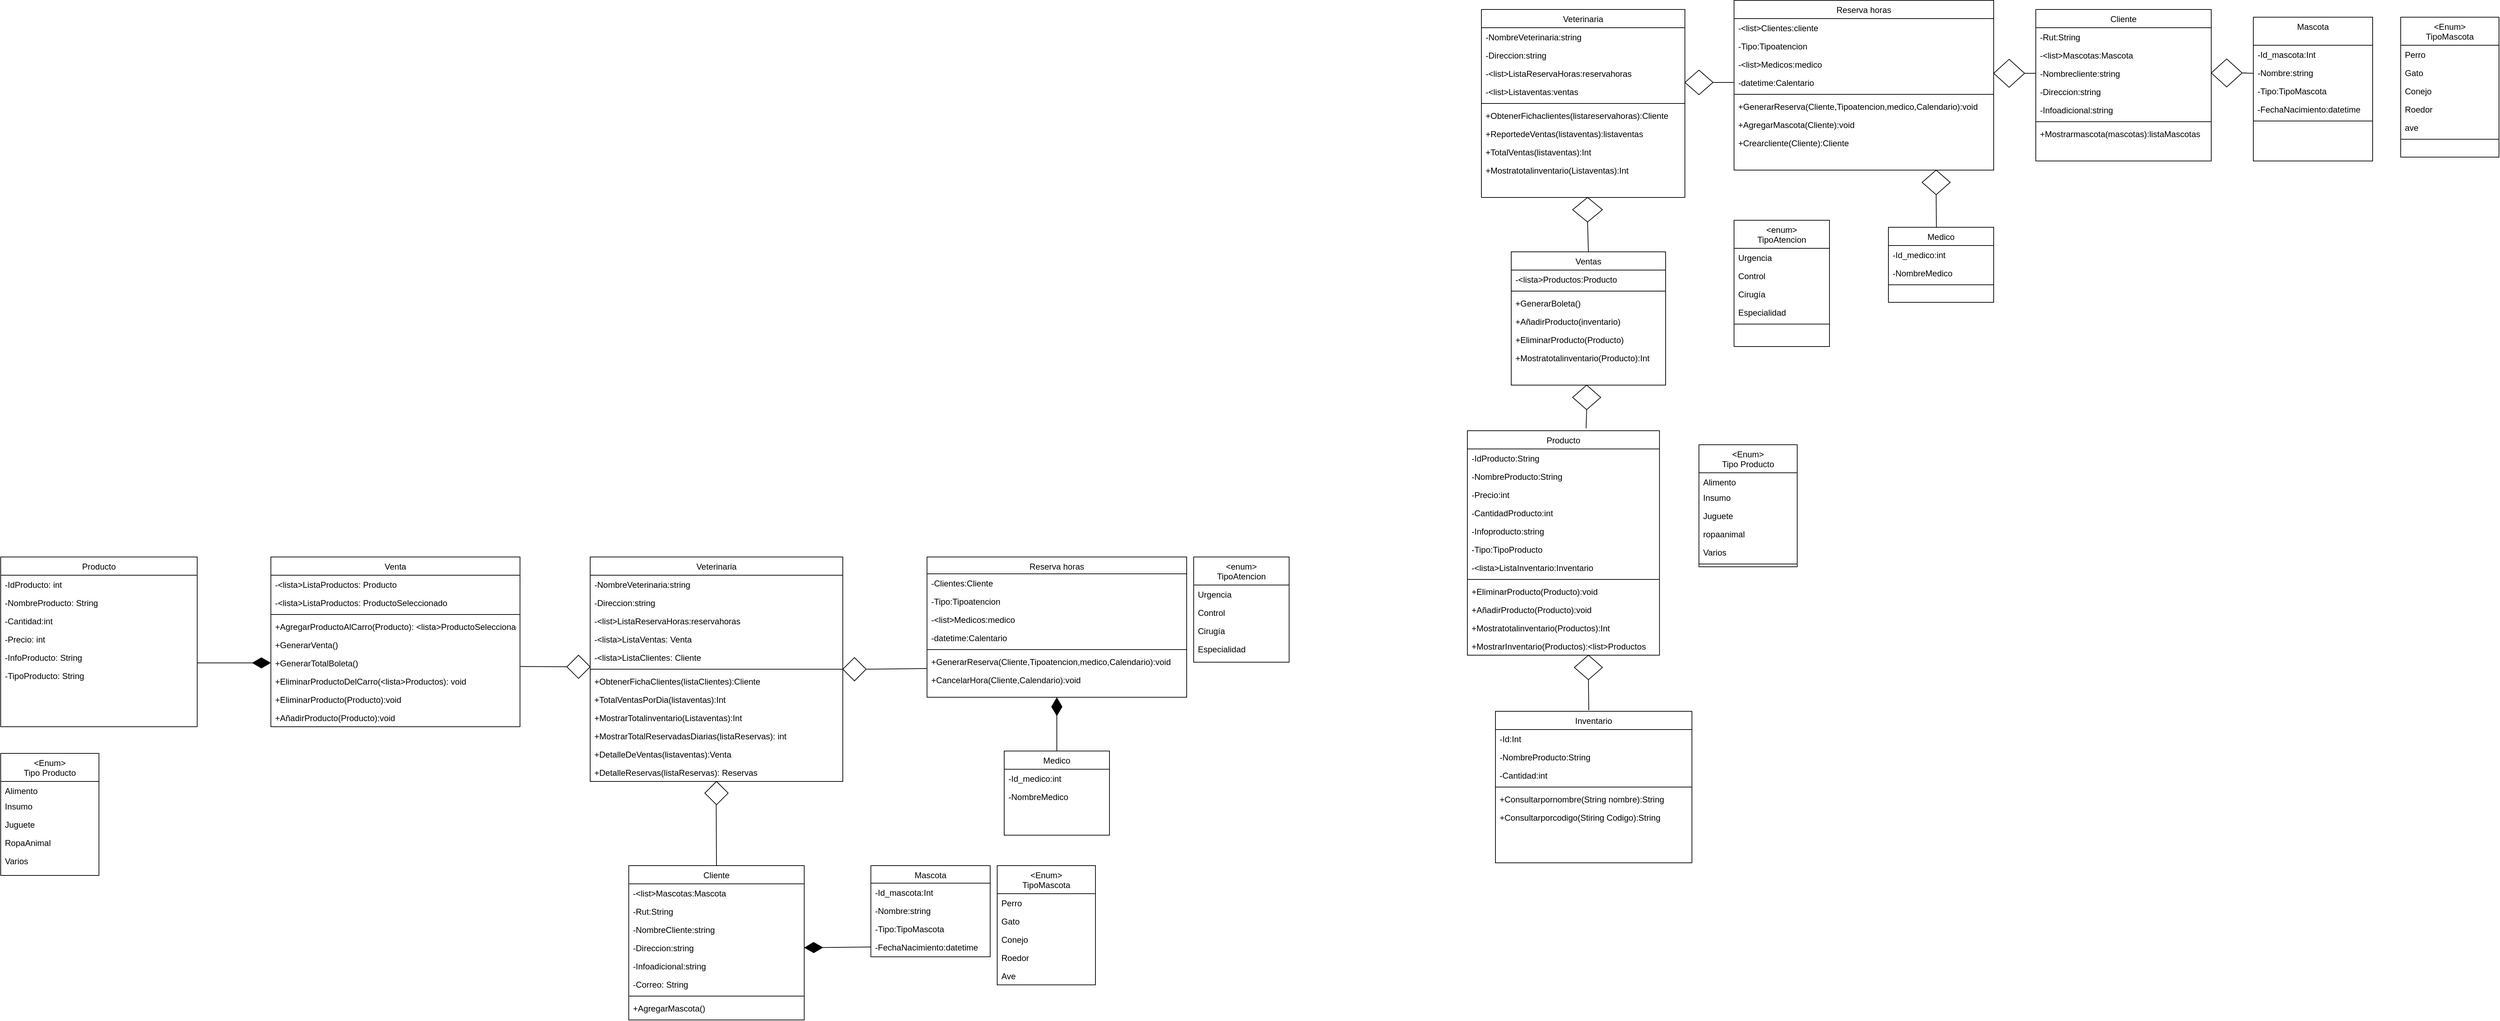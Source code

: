 <mxfile version="14.6.0" type="github">
  <diagram id="C5RBs43oDa-KdzZeNtuy" name="Page-1">
    <mxGraphModel dx="3103" dy="551" grid="1" gridSize="10" guides="1" tooltips="1" connect="1" arrows="1" fold="1" page="1" pageScale="1" pageWidth="827" pageHeight="1169" math="0" shadow="0">
      <root>
        <mxCell id="WIyWlLk6GJQsqaUBKTNV-0" />
        <mxCell id="WIyWlLk6GJQsqaUBKTNV-1" parent="WIyWlLk6GJQsqaUBKTNV-0" />
        <mxCell id="zkfFHV4jXpPFQw0GAbJ--17" value="Inventario" style="swimlane;fontStyle=0;align=center;verticalAlign=top;childLayout=stackLayout;horizontal=1;startSize=26;horizontalStack=0;resizeParent=1;resizeLast=0;collapsible=1;marginBottom=0;rounded=0;shadow=0;strokeWidth=1;" parent="WIyWlLk6GJQsqaUBKTNV-1" vertex="1">
          <mxGeometry x="-270" y="1020" width="280" height="216" as="geometry">
            <mxRectangle x="550" y="140" width="160" height="26" as="alternateBounds" />
          </mxGeometry>
        </mxCell>
        <mxCell id="Y-iIQc1QIP6CNmH4WDU5-37" value="-Id:Int&#xa;&#xa;&#xa;" style="text;align=left;verticalAlign=top;spacingLeft=4;spacingRight=4;overflow=hidden;rotatable=0;points=[[0,0.5],[1,0.5]];portConstraint=eastwest;" parent="zkfFHV4jXpPFQw0GAbJ--17" vertex="1">
          <mxGeometry y="26" width="280" height="26" as="geometry" />
        </mxCell>
        <mxCell id="pAXLsdDcCpIBpQRC8wqV-13" value="-NombreProducto:String&#xa;&#xa;&#xa;" style="text;align=left;verticalAlign=top;spacingLeft=4;spacingRight=4;overflow=hidden;rotatable=0;points=[[0,0.5],[1,0.5]];portConstraint=eastwest;" parent="zkfFHV4jXpPFQw0GAbJ--17" vertex="1">
          <mxGeometry y="52" width="280" height="26" as="geometry" />
        </mxCell>
        <mxCell id="Y-iIQc1QIP6CNmH4WDU5-36" value="-Cantidad:int&#xa;&#xa;&#xa;" style="text;align=left;verticalAlign=top;spacingLeft=4;spacingRight=4;overflow=hidden;rotatable=0;points=[[0,0.5],[1,0.5]];portConstraint=eastwest;" parent="zkfFHV4jXpPFQw0GAbJ--17" vertex="1">
          <mxGeometry y="78" width="280" height="26" as="geometry" />
        </mxCell>
        <mxCell id="zkfFHV4jXpPFQw0GAbJ--23" value="" style="line;html=1;strokeWidth=1;align=left;verticalAlign=middle;spacingTop=-1;spacingLeft=3;spacingRight=3;rotatable=0;labelPosition=right;points=[];portConstraint=eastwest;" parent="zkfFHV4jXpPFQw0GAbJ--17" vertex="1">
          <mxGeometry y="104" width="280" height="8" as="geometry" />
        </mxCell>
        <mxCell id="Y-iIQc1QIP6CNmH4WDU5-6" value="+Consultarpornombre(String nombre):String" style="text;align=left;verticalAlign=top;spacingLeft=4;spacingRight=4;overflow=hidden;rotatable=0;points=[[0,0.5],[1,0.5]];portConstraint=eastwest;" parent="zkfFHV4jXpPFQw0GAbJ--17" vertex="1">
          <mxGeometry y="112" width="280" height="26" as="geometry" />
        </mxCell>
        <mxCell id="Y-iIQc1QIP6CNmH4WDU5-7" value="+Consultarporcodigo(Stiring Codigo):String" style="text;align=left;verticalAlign=top;spacingLeft=4;spacingRight=4;overflow=hidden;rotatable=0;points=[[0,0.5],[1,0.5]];portConstraint=eastwest;" parent="zkfFHV4jXpPFQw0GAbJ--17" vertex="1">
          <mxGeometry y="138" width="280" height="26" as="geometry" />
        </mxCell>
        <mxCell id="pAXLsdDcCpIBpQRC8wqV-14" value="&lt;Enum&gt;&#xa;TipoMascota" style="swimlane;fontStyle=0;align=center;verticalAlign=top;childLayout=stackLayout;horizontal=1;startSize=40;horizontalStack=0;resizeParent=1;resizeLast=0;collapsible=1;marginBottom=0;rounded=0;shadow=0;strokeWidth=1;" parent="WIyWlLk6GJQsqaUBKTNV-1" vertex="1">
          <mxGeometry x="1020" y="30.5" width="140" height="199.5" as="geometry">
            <mxRectangle x="550" y="140" width="160" height="26" as="alternateBounds" />
          </mxGeometry>
        </mxCell>
        <mxCell id="pAXLsdDcCpIBpQRC8wqV-24" value="Perro" style="text;align=left;verticalAlign=top;spacingLeft=4;spacingRight=4;overflow=hidden;rotatable=0;points=[[0,0.5],[1,0.5]];portConstraint=eastwest;" parent="pAXLsdDcCpIBpQRC8wqV-14" vertex="1">
          <mxGeometry y="40" width="140" height="26" as="geometry" />
        </mxCell>
        <mxCell id="pAXLsdDcCpIBpQRC8wqV-25" value="Gato" style="text;align=left;verticalAlign=top;spacingLeft=4;spacingRight=4;overflow=hidden;rotatable=0;points=[[0,0.5],[1,0.5]];portConstraint=eastwest;" parent="pAXLsdDcCpIBpQRC8wqV-14" vertex="1">
          <mxGeometry y="66" width="140" height="26" as="geometry" />
        </mxCell>
        <mxCell id="pAXLsdDcCpIBpQRC8wqV-26" value="Conejo" style="text;align=left;verticalAlign=top;spacingLeft=4;spacingRight=4;overflow=hidden;rotatable=0;points=[[0,0.5],[1,0.5]];portConstraint=eastwest;" parent="pAXLsdDcCpIBpQRC8wqV-14" vertex="1">
          <mxGeometry y="92" width="140" height="26" as="geometry" />
        </mxCell>
        <mxCell id="pAXLsdDcCpIBpQRC8wqV-27" value="Roedor" style="text;align=left;verticalAlign=top;spacingLeft=4;spacingRight=4;overflow=hidden;rotatable=0;points=[[0,0.5],[1,0.5]];portConstraint=eastwest;" parent="pAXLsdDcCpIBpQRC8wqV-14" vertex="1">
          <mxGeometry y="118" width="140" height="26" as="geometry" />
        </mxCell>
        <mxCell id="pAXLsdDcCpIBpQRC8wqV-28" value="ave" style="text;align=left;verticalAlign=top;spacingLeft=4;spacingRight=4;overflow=hidden;rotatable=0;points=[[0,0.5],[1,0.5]];portConstraint=eastwest;" parent="pAXLsdDcCpIBpQRC8wqV-14" vertex="1">
          <mxGeometry y="144" width="140" height="26" as="geometry" />
        </mxCell>
        <mxCell id="pAXLsdDcCpIBpQRC8wqV-21" value="" style="line;html=1;strokeWidth=1;align=left;verticalAlign=middle;spacingTop=-1;spacingLeft=3;spacingRight=3;rotatable=0;labelPosition=right;points=[];portConstraint=eastwest;" parent="pAXLsdDcCpIBpQRC8wqV-14" vertex="1">
          <mxGeometry y="170" width="140" height="8" as="geometry" />
        </mxCell>
        <mxCell id="pAXLsdDcCpIBpQRC8wqV-29" value="Veterinaria" style="swimlane;fontStyle=0;align=center;verticalAlign=top;childLayout=stackLayout;horizontal=1;startSize=26;horizontalStack=0;resizeParent=1;resizeLast=0;collapsible=1;marginBottom=0;rounded=0;shadow=0;strokeWidth=1;" parent="WIyWlLk6GJQsqaUBKTNV-1" vertex="1">
          <mxGeometry x="-290" y="19.5" width="290" height="268" as="geometry">
            <mxRectangle x="550" y="140" width="160" height="26" as="alternateBounds" />
          </mxGeometry>
        </mxCell>
        <mxCell id="pAXLsdDcCpIBpQRC8wqV-30" value="-NombreVeterinaria:string" style="text;align=left;verticalAlign=top;spacingLeft=4;spacingRight=4;overflow=hidden;rotatable=0;points=[[0,0.5],[1,0.5]];portConstraint=eastwest;" parent="pAXLsdDcCpIBpQRC8wqV-29" vertex="1">
          <mxGeometry y="26" width="290" height="26" as="geometry" />
        </mxCell>
        <mxCell id="pAXLsdDcCpIBpQRC8wqV-34" value="-Direccion:string" style="text;align=left;verticalAlign=top;spacingLeft=4;spacingRight=4;overflow=hidden;rotatable=0;points=[[0,0.5],[1,0.5]];portConstraint=eastwest;rounded=0;shadow=0;html=0;" parent="pAXLsdDcCpIBpQRC8wqV-29" vertex="1">
          <mxGeometry y="52" width="290" height="26" as="geometry" />
        </mxCell>
        <mxCell id="Laql4It3-vyIXYwrqMl--0" value="-&lt;list&gt;ListaReservaHoras:reservahoras" style="text;align=left;verticalAlign=top;spacingLeft=4;spacingRight=4;overflow=hidden;rotatable=0;points=[[0,0.5],[1,0.5]];portConstraint=eastwest;" parent="pAXLsdDcCpIBpQRC8wqV-29" vertex="1">
          <mxGeometry y="78" width="290" height="26" as="geometry" />
        </mxCell>
        <mxCell id="Y-iIQc1QIP6CNmH4WDU5-12" value="-&lt;list&gt;Listaventas:ventas" style="text;align=left;verticalAlign=top;spacingLeft=4;spacingRight=4;overflow=hidden;rotatable=0;points=[[0,0.5],[1,0.5]];portConstraint=eastwest;" parent="pAXLsdDcCpIBpQRC8wqV-29" vertex="1">
          <mxGeometry y="104" width="290" height="26" as="geometry" />
        </mxCell>
        <mxCell id="pAXLsdDcCpIBpQRC8wqV-36" value="" style="line;html=1;strokeWidth=1;align=left;verticalAlign=middle;spacingTop=-1;spacingLeft=3;spacingRight=3;rotatable=0;labelPosition=right;points=[];portConstraint=eastwest;" parent="pAXLsdDcCpIBpQRC8wqV-29" vertex="1">
          <mxGeometry y="130" width="290" height="8" as="geometry" />
        </mxCell>
        <mxCell id="pAXLsdDcCpIBpQRC8wqV-37" value="+ObtenerFichaclientes(listareservahoras):Cliente" style="text;align=left;verticalAlign=top;spacingLeft=4;spacingRight=4;overflow=hidden;rotatable=0;points=[[0,0.5],[1,0.5]];portConstraint=eastwest;" parent="pAXLsdDcCpIBpQRC8wqV-29" vertex="1">
          <mxGeometry y="138" width="290" height="26" as="geometry" />
        </mxCell>
        <mxCell id="pAXLsdDcCpIBpQRC8wqV-38" value="+ReportedeVentas(listaventas):listaventas" style="text;align=left;verticalAlign=top;spacingLeft=4;spacingRight=4;overflow=hidden;rotatable=0;points=[[0,0.5],[1,0.5]];portConstraint=eastwest;" parent="pAXLsdDcCpIBpQRC8wqV-29" vertex="1">
          <mxGeometry y="164" width="290" height="26" as="geometry" />
        </mxCell>
        <mxCell id="Y-iIQc1QIP6CNmH4WDU5-21" value="+TotalVentas(listaventas):Int" style="text;align=left;verticalAlign=top;spacingLeft=4;spacingRight=4;overflow=hidden;rotatable=0;points=[[0,0.5],[1,0.5]];portConstraint=eastwest;" parent="pAXLsdDcCpIBpQRC8wqV-29" vertex="1">
          <mxGeometry y="190" width="290" height="26" as="geometry" />
        </mxCell>
        <mxCell id="Y-iIQc1QIP6CNmH4WDU5-24" value="+Mostratotalinventario(Listaventas):Int " style="text;align=left;verticalAlign=top;spacingLeft=4;spacingRight=4;overflow=hidden;rotatable=0;points=[[0,0.5],[1,0.5]];portConstraint=eastwest;" parent="pAXLsdDcCpIBpQRC8wqV-29" vertex="1">
          <mxGeometry y="216" width="290" height="26" as="geometry" />
        </mxCell>
        <mxCell id="pAXLsdDcCpIBpQRC8wqV-39" value="Cliente" style="swimlane;fontStyle=0;align=center;verticalAlign=top;childLayout=stackLayout;horizontal=1;startSize=26;horizontalStack=0;resizeParent=1;resizeLast=0;collapsible=1;marginBottom=0;rounded=0;shadow=0;strokeWidth=1;" parent="WIyWlLk6GJQsqaUBKTNV-1" vertex="1">
          <mxGeometry x="500" y="19.5" width="250" height="216" as="geometry">
            <mxRectangle x="550" y="140" width="160" height="26" as="alternateBounds" />
          </mxGeometry>
        </mxCell>
        <mxCell id="pAXLsdDcCpIBpQRC8wqV-42" value="-Rut:String" style="text;align=left;verticalAlign=top;spacingLeft=4;spacingRight=4;overflow=hidden;rotatable=0;points=[[0,0.5],[1,0.5]];portConstraint=eastwest;rounded=0;shadow=0;html=0;" parent="pAXLsdDcCpIBpQRC8wqV-39" vertex="1">
          <mxGeometry y="26" width="250" height="26" as="geometry" />
        </mxCell>
        <mxCell id="pAXLsdDcCpIBpQRC8wqV-41" value="-&lt;list&gt;Mascotas:Mascota" style="text;align=left;verticalAlign=top;spacingLeft=4;spacingRight=4;overflow=hidden;rotatable=0;points=[[0,0.5],[1,0.5]];portConstraint=eastwest;" parent="pAXLsdDcCpIBpQRC8wqV-39" vertex="1">
          <mxGeometry y="52" width="250" height="26" as="geometry" />
        </mxCell>
        <mxCell id="pAXLsdDcCpIBpQRC8wqV-40" value="-Nombrecliente:string" style="text;align=left;verticalAlign=top;spacingLeft=4;spacingRight=4;overflow=hidden;rotatable=0;points=[[0,0.5],[1,0.5]];portConstraint=eastwest;" parent="pAXLsdDcCpIBpQRC8wqV-39" vertex="1">
          <mxGeometry y="78" width="250" height="26" as="geometry" />
        </mxCell>
        <mxCell id="pAXLsdDcCpIBpQRC8wqV-44" value="-Direccion:string" style="text;align=left;verticalAlign=top;spacingLeft=4;spacingRight=4;overflow=hidden;rotatable=0;points=[[0,0.5],[1,0.5]];portConstraint=eastwest;rounded=0;shadow=0;html=0;" parent="pAXLsdDcCpIBpQRC8wqV-39" vertex="1">
          <mxGeometry y="104" width="250" height="26" as="geometry" />
        </mxCell>
        <mxCell id="pAXLsdDcCpIBpQRC8wqV-45" value="-Infoadicional:string" style="text;align=left;verticalAlign=top;spacingLeft=4;spacingRight=4;overflow=hidden;rotatable=0;points=[[0,0.5],[1,0.5]];portConstraint=eastwest;rounded=0;shadow=0;html=0;" parent="pAXLsdDcCpIBpQRC8wqV-39" vertex="1">
          <mxGeometry y="130" width="250" height="26" as="geometry" />
        </mxCell>
        <mxCell id="pAXLsdDcCpIBpQRC8wqV-46" value="" style="line;html=1;strokeWidth=1;align=left;verticalAlign=middle;spacingTop=-1;spacingLeft=3;spacingRight=3;rotatable=0;labelPosition=right;points=[];portConstraint=eastwest;" parent="pAXLsdDcCpIBpQRC8wqV-39" vertex="1">
          <mxGeometry y="156" width="250" height="8" as="geometry" />
        </mxCell>
        <mxCell id="pAXLsdDcCpIBpQRC8wqV-48" value="+Mostrarmascota(mascotas):listaMascotas" style="text;align=left;verticalAlign=top;spacingLeft=4;spacingRight=4;overflow=hidden;rotatable=0;points=[[0,0.5],[1,0.5]];portConstraint=eastwest;" parent="pAXLsdDcCpIBpQRC8wqV-39" vertex="1">
          <mxGeometry y="164" width="250" height="26" as="geometry" />
        </mxCell>
        <mxCell id="pAXLsdDcCpIBpQRC8wqV-52" value="Mascota" style="swimlane;fontStyle=0;align=center;verticalAlign=top;childLayout=stackLayout;horizontal=1;startSize=40;horizontalStack=0;resizeParent=1;resizeLast=0;collapsible=1;marginBottom=0;rounded=0;shadow=0;strokeWidth=1;" parent="WIyWlLk6GJQsqaUBKTNV-1" vertex="1">
          <mxGeometry x="810" y="30.5" width="170" height="205" as="geometry">
            <mxRectangle x="550" y="140" width="160" height="26" as="alternateBounds" />
          </mxGeometry>
        </mxCell>
        <mxCell id="Y-iIQc1QIP6CNmH4WDU5-19" value="-Id_mascota:Int" style="text;align=left;verticalAlign=top;spacingLeft=4;spacingRight=4;overflow=hidden;rotatable=0;points=[[0,0.5],[1,0.5]];portConstraint=eastwest;" parent="pAXLsdDcCpIBpQRC8wqV-52" vertex="1">
          <mxGeometry y="40" width="170" height="26" as="geometry" />
        </mxCell>
        <mxCell id="pAXLsdDcCpIBpQRC8wqV-53" value="-Nombre:string" style="text;align=left;verticalAlign=top;spacingLeft=4;spacingRight=4;overflow=hidden;rotatable=0;points=[[0,0.5],[1,0.5]];portConstraint=eastwest;" parent="pAXLsdDcCpIBpQRC8wqV-52" vertex="1">
          <mxGeometry y="66" width="170" height="26" as="geometry" />
        </mxCell>
        <mxCell id="pAXLsdDcCpIBpQRC8wqV-54" value="-Tipo:TipoMascota" style="text;align=left;verticalAlign=top;spacingLeft=4;spacingRight=4;overflow=hidden;rotatable=0;points=[[0,0.5],[1,0.5]];portConstraint=eastwest;" parent="pAXLsdDcCpIBpQRC8wqV-52" vertex="1">
          <mxGeometry y="92" width="170" height="26" as="geometry" />
        </mxCell>
        <mxCell id="pAXLsdDcCpIBpQRC8wqV-56" value="-FechaNacimiento:datetime" style="text;align=left;verticalAlign=top;spacingLeft=4;spacingRight=4;overflow=hidden;rotatable=0;points=[[0,0.5],[1,0.5]];portConstraint=eastwest;" parent="pAXLsdDcCpIBpQRC8wqV-52" vertex="1">
          <mxGeometry y="118" width="170" height="26" as="geometry" />
        </mxCell>
        <mxCell id="pAXLsdDcCpIBpQRC8wqV-58" value="" style="line;html=1;strokeWidth=1;align=left;verticalAlign=middle;spacingTop=-1;spacingLeft=3;spacingRight=3;rotatable=0;labelPosition=right;points=[];portConstraint=eastwest;" parent="pAXLsdDcCpIBpQRC8wqV-52" vertex="1">
          <mxGeometry y="144" width="170" height="8" as="geometry" />
        </mxCell>
        <mxCell id="9S0mu8tdKpRcVwKUyl3U-0" value="" style="rhombus;whiteSpace=wrap;html=1;" parent="WIyWlLk6GJQsqaUBKTNV-1" vertex="1">
          <mxGeometry x="-160" y="287.5" width="42.5" height="35" as="geometry" />
        </mxCell>
        <mxCell id="9S0mu8tdKpRcVwKUyl3U-2" value="" style="endArrow=none;html=1;entryX=0.5;entryY=1;entryDx=0;entryDy=0;exitX=0.5;exitY=0;exitDx=0;exitDy=0;" parent="WIyWlLk6GJQsqaUBKTNV-1" source="Laql4It3-vyIXYwrqMl--5" target="9S0mu8tdKpRcVwKUyl3U-0" edge="1">
          <mxGeometry width="50" height="50" relative="1" as="geometry">
            <mxPoint x="95" y="310" as="sourcePoint" />
            <mxPoint x="150" y="310" as="targetPoint" />
          </mxGeometry>
        </mxCell>
        <mxCell id="9S0mu8tdKpRcVwKUyl3U-3" value="Producto" style="swimlane;fontStyle=0;align=center;verticalAlign=top;childLayout=stackLayout;horizontal=1;startSize=26;horizontalStack=0;resizeParent=1;resizeLast=0;collapsible=1;marginBottom=0;rounded=0;shadow=0;strokeWidth=1;" parent="WIyWlLk6GJQsqaUBKTNV-1" vertex="1">
          <mxGeometry x="-310" y="620" width="273.75" height="320" as="geometry">
            <mxRectangle x="550" y="140" width="160" height="26" as="alternateBounds" />
          </mxGeometry>
        </mxCell>
        <mxCell id="9S0mu8tdKpRcVwKUyl3U-4" value="-IdProducto:String" style="text;align=left;verticalAlign=top;spacingLeft=4;spacingRight=4;overflow=hidden;rotatable=0;points=[[0,0.5],[1,0.5]];portConstraint=eastwest;" parent="9S0mu8tdKpRcVwKUyl3U-3" vertex="1">
          <mxGeometry y="26" width="273.75" height="26" as="geometry" />
        </mxCell>
        <mxCell id="9S0mu8tdKpRcVwKUyl3U-10" value="-NombreProducto:String" style="text;align=left;verticalAlign=top;spacingLeft=4;spacingRight=4;overflow=hidden;rotatable=0;points=[[0,0.5],[1,0.5]];portConstraint=eastwest;" parent="9S0mu8tdKpRcVwKUyl3U-3" vertex="1">
          <mxGeometry y="52" width="273.75" height="26" as="geometry" />
        </mxCell>
        <mxCell id="Laql4It3-vyIXYwrqMl--9" value="-Precio:int" style="text;align=left;verticalAlign=top;spacingLeft=4;spacingRight=4;overflow=hidden;rotatable=0;points=[[0,0.5],[1,0.5]];portConstraint=eastwest;" parent="9S0mu8tdKpRcVwKUyl3U-3" vertex="1">
          <mxGeometry y="78" width="273.75" height="26" as="geometry" />
        </mxCell>
        <mxCell id="9S0mu8tdKpRcVwKUyl3U-11" value="-CantidadProducto:int" style="text;align=left;verticalAlign=top;spacingLeft=4;spacingRight=4;overflow=hidden;rotatable=0;points=[[0,0.5],[1,0.5]];portConstraint=eastwest;" parent="9S0mu8tdKpRcVwKUyl3U-3" vertex="1">
          <mxGeometry y="104" width="273.75" height="26" as="geometry" />
        </mxCell>
        <mxCell id="9S0mu8tdKpRcVwKUyl3U-27" value="-Infoproducto:string" style="text;align=left;verticalAlign=top;spacingLeft=4;spacingRight=4;overflow=hidden;rotatable=0;points=[[0,0.5],[1,0.5]];portConstraint=eastwest;" parent="9S0mu8tdKpRcVwKUyl3U-3" vertex="1">
          <mxGeometry y="130" width="273.75" height="26" as="geometry" />
        </mxCell>
        <mxCell id="9S0mu8tdKpRcVwKUyl3U-12" value="-Tipo:TipoProducto" style="text;align=left;verticalAlign=top;spacingLeft=4;spacingRight=4;overflow=hidden;rotatable=0;points=[[0,0.5],[1,0.5]];portConstraint=eastwest;" parent="9S0mu8tdKpRcVwKUyl3U-3" vertex="1">
          <mxGeometry y="156" width="273.75" height="26" as="geometry" />
        </mxCell>
        <mxCell id="Y-iIQc1QIP6CNmH4WDU5-26" value="-&lt;lista&gt;ListaInventario:Inventario" style="text;align=left;verticalAlign=top;spacingLeft=4;spacingRight=4;overflow=hidden;rotatable=0;points=[[0,0.5],[1,0.5]];portConstraint=eastwest;" parent="9S0mu8tdKpRcVwKUyl3U-3" vertex="1">
          <mxGeometry y="182" width="273.75" height="26" as="geometry" />
        </mxCell>
        <mxCell id="9S0mu8tdKpRcVwKUyl3U-5" value="" style="line;html=1;strokeWidth=1;align=left;verticalAlign=middle;spacingTop=-1;spacingLeft=3;spacingRight=3;rotatable=0;labelPosition=right;points=[];portConstraint=eastwest;" parent="9S0mu8tdKpRcVwKUyl3U-3" vertex="1">
          <mxGeometry y="208" width="273.75" height="8" as="geometry" />
        </mxCell>
        <mxCell id="Y-iIQc1QIP6CNmH4WDU5-27" value="+EliminarProducto(Producto):void" style="text;align=left;verticalAlign=top;spacingLeft=4;spacingRight=4;overflow=hidden;rotatable=0;points=[[0,0.5],[1,0.5]];portConstraint=eastwest;" parent="9S0mu8tdKpRcVwKUyl3U-3" vertex="1">
          <mxGeometry y="216" width="273.75" height="26" as="geometry" />
        </mxCell>
        <mxCell id="Y-iIQc1QIP6CNmH4WDU5-28" value="+AñadirProducto(Producto):void" style="text;align=left;verticalAlign=top;spacingLeft=4;spacingRight=4;overflow=hidden;rotatable=0;points=[[0,0.5],[1,0.5]];portConstraint=eastwest;" parent="9S0mu8tdKpRcVwKUyl3U-3" vertex="1">
          <mxGeometry y="242" width="273.75" height="26" as="geometry" />
        </mxCell>
        <mxCell id="Y-iIQc1QIP6CNmH4WDU5-38" value="+Mostratotalinventario(Productos):Int " style="text;align=left;verticalAlign=top;spacingLeft=4;spacingRight=4;overflow=hidden;rotatable=0;points=[[0,0.5],[1,0.5]];portConstraint=eastwest;" parent="9S0mu8tdKpRcVwKUyl3U-3" vertex="1">
          <mxGeometry y="268" width="273.75" height="26" as="geometry" />
        </mxCell>
        <mxCell id="Y-iIQc1QIP6CNmH4WDU5-8" value="+MostrarInventario(Productos):&lt;list&gt;Productos" style="text;align=left;verticalAlign=top;spacingLeft=4;spacingRight=4;overflow=hidden;rotatable=0;points=[[0,0.5],[1,0.5]];portConstraint=eastwest;" parent="9S0mu8tdKpRcVwKUyl3U-3" vertex="1">
          <mxGeometry y="294" width="273.75" height="26" as="geometry" />
        </mxCell>
        <mxCell id="9S0mu8tdKpRcVwKUyl3U-7" value="" style="rhombus;whiteSpace=wrap;html=1;" parent="WIyWlLk6GJQsqaUBKTNV-1" vertex="1">
          <mxGeometry y="106" width="40" height="35" as="geometry" />
        </mxCell>
        <mxCell id="9S0mu8tdKpRcVwKUyl3U-9" value="" style="endArrow=none;html=1;exitX=1;exitY=0.5;exitDx=0;exitDy=0;entryX=0;entryY=0.5;entryDx=0;entryDy=0;" parent="WIyWlLk6GJQsqaUBKTNV-1" source="9S0mu8tdKpRcVwKUyl3U-7" target="9S0mu8tdKpRcVwKUyl3U-58" edge="1">
          <mxGeometry width="50" height="50" relative="1" as="geometry">
            <mxPoint x="230" y="160" as="sourcePoint" />
            <mxPoint x="290" y="123.5" as="targetPoint" />
          </mxGeometry>
        </mxCell>
        <mxCell id="9S0mu8tdKpRcVwKUyl3U-13" value="" style="rhombus;whiteSpace=wrap;html=1;" parent="WIyWlLk6GJQsqaUBKTNV-1" vertex="1">
          <mxGeometry x="-160" y="555" width="40" height="35" as="geometry" />
        </mxCell>
        <mxCell id="9S0mu8tdKpRcVwKUyl3U-18" value="&lt;Enum&gt;&#xa;Tipo Producto" style="swimlane;fontStyle=0;align=center;verticalAlign=top;childLayout=stackLayout;horizontal=1;startSize=40;horizontalStack=0;resizeParent=1;resizeLast=0;collapsible=1;marginBottom=0;rounded=0;shadow=0;strokeWidth=1;" parent="WIyWlLk6GJQsqaUBKTNV-1" vertex="1">
          <mxGeometry x="20" y="640" width="140" height="174" as="geometry">
            <mxRectangle x="550" y="140" width="160" height="26" as="alternateBounds" />
          </mxGeometry>
        </mxCell>
        <mxCell id="9S0mu8tdKpRcVwKUyl3U-20" value="Alimento" style="text;align=left;verticalAlign=top;spacingLeft=4;spacingRight=4;overflow=hidden;rotatable=0;points=[[0,0.5],[1,0.5]];portConstraint=eastwest;" parent="9S0mu8tdKpRcVwKUyl3U-18" vertex="1">
          <mxGeometry y="40" width="140" height="22" as="geometry" />
        </mxCell>
        <mxCell id="9S0mu8tdKpRcVwKUyl3U-21" value="Insumo" style="text;align=left;verticalAlign=top;spacingLeft=4;spacingRight=4;overflow=hidden;rotatable=0;points=[[0,0.5],[1,0.5]];portConstraint=eastwest;" parent="9S0mu8tdKpRcVwKUyl3U-18" vertex="1">
          <mxGeometry y="62" width="140" height="26" as="geometry" />
        </mxCell>
        <mxCell id="9S0mu8tdKpRcVwKUyl3U-22" value="Juguete" style="text;align=left;verticalAlign=top;spacingLeft=4;spacingRight=4;overflow=hidden;rotatable=0;points=[[0,0.5],[1,0.5]];portConstraint=eastwest;" parent="9S0mu8tdKpRcVwKUyl3U-18" vertex="1">
          <mxGeometry y="88" width="140" height="26" as="geometry" />
        </mxCell>
        <mxCell id="9S0mu8tdKpRcVwKUyl3U-23" value="ropaanimal&#xa;" style="text;align=left;verticalAlign=top;spacingLeft=4;spacingRight=4;overflow=hidden;rotatable=0;points=[[0,0.5],[1,0.5]];portConstraint=eastwest;" parent="9S0mu8tdKpRcVwKUyl3U-18" vertex="1">
          <mxGeometry y="114" width="140" height="26" as="geometry" />
        </mxCell>
        <mxCell id="Laql4It3-vyIXYwrqMl--10" value="Varios" style="text;align=left;verticalAlign=top;spacingLeft=4;spacingRight=4;overflow=hidden;rotatable=0;points=[[0,0.5],[1,0.5]];portConstraint=eastwest;" parent="9S0mu8tdKpRcVwKUyl3U-18" vertex="1">
          <mxGeometry y="140" width="140" height="26" as="geometry" />
        </mxCell>
        <mxCell id="9S0mu8tdKpRcVwKUyl3U-24" value="" style="line;html=1;strokeWidth=1;align=left;verticalAlign=middle;spacingTop=-1;spacingLeft=3;spacingRight=3;rotatable=0;labelPosition=right;points=[];portConstraint=eastwest;" parent="9S0mu8tdKpRcVwKUyl3U-18" vertex="1">
          <mxGeometry y="166" width="140" height="8" as="geometry" />
        </mxCell>
        <mxCell id="9S0mu8tdKpRcVwKUyl3U-28" value="Reserva horas" style="swimlane;fontStyle=0;align=center;verticalAlign=top;childLayout=stackLayout;horizontal=1;startSize=26;horizontalStack=0;resizeParent=1;resizeLast=0;collapsible=1;marginBottom=0;rounded=0;shadow=0;strokeWidth=1;" parent="WIyWlLk6GJQsqaUBKTNV-1" vertex="1">
          <mxGeometry x="70" y="6.5" width="370" height="242" as="geometry">
            <mxRectangle x="550" y="140" width="160" height="26" as="alternateBounds" />
          </mxGeometry>
        </mxCell>
        <mxCell id="9S0mu8tdKpRcVwKUyl3U-29" value="-&lt;list&gt;Clientes:cliente" style="text;align=left;verticalAlign=top;spacingLeft=4;spacingRight=4;overflow=hidden;rotatable=0;points=[[0,0.5],[1,0.5]];portConstraint=eastwest;" parent="9S0mu8tdKpRcVwKUyl3U-28" vertex="1">
          <mxGeometry y="26" width="370" height="26" as="geometry" />
        </mxCell>
        <mxCell id="9S0mu8tdKpRcVwKUyl3U-31" value="-Tipo:Tipoatencion" style="text;align=left;verticalAlign=top;spacingLeft=4;spacingRight=4;overflow=hidden;rotatable=0;points=[[0,0.5],[1,0.5]];portConstraint=eastwest;rounded=0;shadow=0;html=0;" parent="9S0mu8tdKpRcVwKUyl3U-28" vertex="1">
          <mxGeometry y="52" width="370" height="26" as="geometry" />
        </mxCell>
        <mxCell id="9S0mu8tdKpRcVwKUyl3U-32" value="-&lt;list&gt;Medicos:medico" style="text;align=left;verticalAlign=top;spacingLeft=4;spacingRight=4;overflow=hidden;rotatable=0;points=[[0,0.5],[1,0.5]];portConstraint=eastwest;rounded=0;shadow=0;html=0;" parent="9S0mu8tdKpRcVwKUyl3U-28" vertex="1">
          <mxGeometry y="78" width="370" height="26" as="geometry" />
        </mxCell>
        <mxCell id="9S0mu8tdKpRcVwKUyl3U-58" value="-datetime:Calentario" style="text;align=left;verticalAlign=top;spacingLeft=4;spacingRight=4;overflow=hidden;rotatable=0;points=[[0,0.5],[1,0.5]];portConstraint=eastwest;rounded=0;shadow=0;html=0;" parent="9S0mu8tdKpRcVwKUyl3U-28" vertex="1">
          <mxGeometry y="104" width="370" height="26" as="geometry" />
        </mxCell>
        <mxCell id="9S0mu8tdKpRcVwKUyl3U-34" value="" style="line;html=1;strokeWidth=1;align=left;verticalAlign=middle;spacingTop=-1;spacingLeft=3;spacingRight=3;rotatable=0;labelPosition=right;points=[];portConstraint=eastwest;" parent="9S0mu8tdKpRcVwKUyl3U-28" vertex="1">
          <mxGeometry y="130" width="370" height="8" as="geometry" />
        </mxCell>
        <mxCell id="9S0mu8tdKpRcVwKUyl3U-35" value="+GenerarReserva(Cliente,Tipoatencion,medico,Calendario):void" style="text;align=left;verticalAlign=top;spacingLeft=4;spacingRight=4;overflow=hidden;rotatable=0;points=[[0,0.5],[1,0.5]];portConstraint=eastwest;" parent="9S0mu8tdKpRcVwKUyl3U-28" vertex="1">
          <mxGeometry y="138" width="370" height="26" as="geometry" />
        </mxCell>
        <mxCell id="9S0mu8tdKpRcVwKUyl3U-36" value="+AgregarMascota(Cliente):void" style="text;align=left;verticalAlign=top;spacingLeft=4;spacingRight=4;overflow=hidden;rotatable=0;points=[[0,0.5],[1,0.5]];portConstraint=eastwest;" parent="9S0mu8tdKpRcVwKUyl3U-28" vertex="1">
          <mxGeometry y="164" width="370" height="26" as="geometry" />
        </mxCell>
        <mxCell id="Y-iIQc1QIP6CNmH4WDU5-39" value="+Crearcliente(Cliente):Cliente" style="text;align=left;verticalAlign=top;spacingLeft=4;spacingRight=4;overflow=hidden;rotatable=0;points=[[0,0.5],[1,0.5]];portConstraint=eastwest;" parent="9S0mu8tdKpRcVwKUyl3U-28" vertex="1">
          <mxGeometry y="190" width="370" height="26" as="geometry" />
        </mxCell>
        <mxCell id="9S0mu8tdKpRcVwKUyl3U-37" value="Medico" style="swimlane;fontStyle=0;align=center;verticalAlign=top;childLayout=stackLayout;horizontal=1;startSize=26;horizontalStack=0;resizeParent=1;resizeLast=0;collapsible=1;marginBottom=0;rounded=0;shadow=0;strokeWidth=1;" parent="WIyWlLk6GJQsqaUBKTNV-1" vertex="1">
          <mxGeometry x="290" y="330" width="150" height="107" as="geometry">
            <mxRectangle x="550" y="140" width="160" height="26" as="alternateBounds" />
          </mxGeometry>
        </mxCell>
        <mxCell id="Y-iIQc1QIP6CNmH4WDU5-18" value="-Id_medico:int" style="text;align=left;verticalAlign=top;spacingLeft=4;spacingRight=4;overflow=hidden;rotatable=0;points=[[0,0.5],[1,0.5]];portConstraint=eastwest;" parent="9S0mu8tdKpRcVwKUyl3U-37" vertex="1">
          <mxGeometry y="26" width="150" height="26" as="geometry" />
        </mxCell>
        <mxCell id="9S0mu8tdKpRcVwKUyl3U-38" value="-NombreMedico" style="text;align=left;verticalAlign=top;spacingLeft=4;spacingRight=4;overflow=hidden;rotatable=0;points=[[0,0.5],[1,0.5]];portConstraint=eastwest;" parent="9S0mu8tdKpRcVwKUyl3U-37" vertex="1">
          <mxGeometry y="52" width="150" height="26" as="geometry" />
        </mxCell>
        <mxCell id="9S0mu8tdKpRcVwKUyl3U-43" value="" style="line;html=1;strokeWidth=1;align=left;verticalAlign=middle;spacingTop=-1;spacingLeft=3;spacingRight=3;rotatable=0;labelPosition=right;points=[];portConstraint=eastwest;" parent="9S0mu8tdKpRcVwKUyl3U-37" vertex="1">
          <mxGeometry y="78" width="150" height="8" as="geometry" />
        </mxCell>
        <mxCell id="9S0mu8tdKpRcVwKUyl3U-46" value="&lt;enum&gt;&#xa;TipoAtencion&#xa;&#xa;" style="swimlane;fontStyle=0;align=center;verticalAlign=top;childLayout=stackLayout;horizontal=1;startSize=40;horizontalStack=0;resizeParent=1;resizeLast=0;collapsible=1;marginBottom=0;rounded=0;shadow=0;strokeWidth=1;" parent="WIyWlLk6GJQsqaUBKTNV-1" vertex="1">
          <mxGeometry x="70" y="320" width="136" height="180" as="geometry">
            <mxRectangle x="550" y="140" width="160" height="26" as="alternateBounds" />
          </mxGeometry>
        </mxCell>
        <mxCell id="9S0mu8tdKpRcVwKUyl3U-47" value="Urgencia" style="text;align=left;verticalAlign=top;spacingLeft=4;spacingRight=4;overflow=hidden;rotatable=0;points=[[0,0.5],[1,0.5]];portConstraint=eastwest;" parent="9S0mu8tdKpRcVwKUyl3U-46" vertex="1">
          <mxGeometry y="40" width="136" height="26" as="geometry" />
        </mxCell>
        <mxCell id="9S0mu8tdKpRcVwKUyl3U-49" value="Control" style="text;align=left;verticalAlign=top;spacingLeft=4;spacingRight=4;overflow=hidden;rotatable=0;points=[[0,0.5],[1,0.5]];portConstraint=eastwest;rounded=0;shadow=0;html=0;" parent="9S0mu8tdKpRcVwKUyl3U-46" vertex="1">
          <mxGeometry y="66" width="136" height="26" as="geometry" />
        </mxCell>
        <mxCell id="9S0mu8tdKpRcVwKUyl3U-50" value="Cirugía" style="text;align=left;verticalAlign=top;spacingLeft=4;spacingRight=4;overflow=hidden;rotatable=0;points=[[0,0.5],[1,0.5]];portConstraint=eastwest;rounded=0;shadow=0;html=0;" parent="9S0mu8tdKpRcVwKUyl3U-46" vertex="1">
          <mxGeometry y="92" width="136" height="26" as="geometry" />
        </mxCell>
        <mxCell id="9S0mu8tdKpRcVwKUyl3U-51" value="Especialidad" style="text;align=left;verticalAlign=top;spacingLeft=4;spacingRight=4;overflow=hidden;rotatable=0;points=[[0,0.5],[1,0.5]];portConstraint=eastwest;rounded=0;shadow=0;html=0;" parent="9S0mu8tdKpRcVwKUyl3U-46" vertex="1">
          <mxGeometry y="118" width="136" height="26" as="geometry" />
        </mxCell>
        <mxCell id="9S0mu8tdKpRcVwKUyl3U-52" value="" style="line;html=1;strokeWidth=1;align=left;verticalAlign=middle;spacingTop=-1;spacingLeft=3;spacingRight=3;rotatable=0;labelPosition=right;points=[];portConstraint=eastwest;" parent="9S0mu8tdKpRcVwKUyl3U-46" vertex="1">
          <mxGeometry y="144" width="136" height="8" as="geometry" />
        </mxCell>
        <mxCell id="9S0mu8tdKpRcVwKUyl3U-55" value="" style="rhombus;whiteSpace=wrap;html=1;" parent="WIyWlLk6GJQsqaUBKTNV-1" vertex="1">
          <mxGeometry x="338" y="248.5" width="40" height="35" as="geometry" />
        </mxCell>
        <mxCell id="9S0mu8tdKpRcVwKUyl3U-56" value="" style="endArrow=none;html=1;entryX=0.5;entryY=1;entryDx=0;entryDy=0;exitX=0.456;exitY=0.004;exitDx=0;exitDy=0;exitPerimeter=0;" parent="WIyWlLk6GJQsqaUBKTNV-1" source="9S0mu8tdKpRcVwKUyl3U-37" target="9S0mu8tdKpRcVwKUyl3U-55" edge="1">
          <mxGeometry width="50" height="50" relative="1" as="geometry">
            <mxPoint x="358" y="340" as="sourcePoint" />
            <mxPoint x="360" y="283.5" as="targetPoint" />
            <Array as="points" />
          </mxGeometry>
        </mxCell>
        <mxCell id="9S0mu8tdKpRcVwKUyl3U-59" value="" style="rhombus;whiteSpace=wrap;html=1;" parent="WIyWlLk6GJQsqaUBKTNV-1" vertex="1">
          <mxGeometry x="440" y="90.5" width="44" height="40" as="geometry" />
        </mxCell>
        <mxCell id="9S0mu8tdKpRcVwKUyl3U-62" value="" style="endArrow=none;html=1;exitX=0;exitY=0.5;exitDx=0;exitDy=0;entryX=1;entryY=0.5;entryDx=0;entryDy=0;" parent="WIyWlLk6GJQsqaUBKTNV-1" source="pAXLsdDcCpIBpQRC8wqV-40" target="9S0mu8tdKpRcVwKUyl3U-59" edge="1">
          <mxGeometry width="50" height="50" relative="1" as="geometry">
            <mxPoint x="520" y="157.25" as="sourcePoint" />
            <mxPoint x="520" y="97.75" as="targetPoint" />
          </mxGeometry>
        </mxCell>
        <mxCell id="9S0mu8tdKpRcVwKUyl3U-65" value="" style="endArrow=none;html=1;exitX=0;exitY=0.5;exitDx=0;exitDy=0;startArrow=none;" parent="WIyWlLk6GJQsqaUBKTNV-1" source="9S0mu8tdKpRcVwKUyl3U-63" edge="1">
          <mxGeometry width="50" height="50" relative="1" as="geometry">
            <mxPoint x="810" y="110.5" as="sourcePoint" />
            <mxPoint x="800" y="110" as="targetPoint" />
          </mxGeometry>
        </mxCell>
        <mxCell id="Laql4It3-vyIXYwrqMl--5" value="Ventas" style="swimlane;fontStyle=0;align=center;verticalAlign=top;childLayout=stackLayout;horizontal=1;startSize=26;horizontalStack=0;resizeParent=1;resizeLast=0;collapsible=1;marginBottom=0;rounded=0;shadow=0;strokeWidth=1;" parent="WIyWlLk6GJQsqaUBKTNV-1" vertex="1">
          <mxGeometry x="-247.5" y="365" width="220" height="190" as="geometry">
            <mxRectangle x="550" y="140" width="160" height="26" as="alternateBounds" />
          </mxGeometry>
        </mxCell>
        <mxCell id="Laql4It3-vyIXYwrqMl--6" value="-&lt;lista&gt;Productos:Producto" style="text;align=left;verticalAlign=top;spacingLeft=4;spacingRight=4;overflow=hidden;rotatable=0;points=[[0,0.5],[1,0.5]];portConstraint=eastwest;" parent="Laql4It3-vyIXYwrqMl--5" vertex="1">
          <mxGeometry y="26" width="220" height="26" as="geometry" />
        </mxCell>
        <mxCell id="Laql4It3-vyIXYwrqMl--7" value="" style="line;html=1;strokeWidth=1;align=left;verticalAlign=middle;spacingTop=-1;spacingLeft=3;spacingRight=3;rotatable=0;labelPosition=right;points=[];portConstraint=eastwest;" parent="Laql4It3-vyIXYwrqMl--5" vertex="1">
          <mxGeometry y="52" width="220" height="8" as="geometry" />
        </mxCell>
        <mxCell id="Laql4It3-vyIXYwrqMl--8" value="+GenerarBoleta()" style="text;align=left;verticalAlign=top;spacingLeft=4;spacingRight=4;overflow=hidden;rotatable=0;points=[[0,0.5],[1,0.5]];portConstraint=eastwest;" parent="Laql4It3-vyIXYwrqMl--5" vertex="1">
          <mxGeometry y="60" width="220" height="26" as="geometry" />
        </mxCell>
        <mxCell id="Y-iIQc1QIP6CNmH4WDU5-14" value="+AñadirProducto(inventario)" style="text;align=left;verticalAlign=top;spacingLeft=4;spacingRight=4;overflow=hidden;rotatable=0;points=[[0,0.5],[1,0.5]];portConstraint=eastwest;" parent="Laql4It3-vyIXYwrqMl--5" vertex="1">
          <mxGeometry y="86" width="220" height="26" as="geometry" />
        </mxCell>
        <mxCell id="Y-iIQc1QIP6CNmH4WDU5-15" value="+EliminarProducto(Producto)" style="text;align=left;verticalAlign=top;spacingLeft=4;spacingRight=4;overflow=hidden;rotatable=0;points=[[0,0.5],[1,0.5]];portConstraint=eastwest;" parent="Laql4It3-vyIXYwrqMl--5" vertex="1">
          <mxGeometry y="112" width="220" height="26" as="geometry" />
        </mxCell>
        <mxCell id="Y-iIQc1QIP6CNmH4WDU5-25" value="+Mostratotalinventario(Producto):Int " style="text;align=left;verticalAlign=top;spacingLeft=4;spacingRight=4;overflow=hidden;rotatable=0;points=[[0,0.5],[1,0.5]];portConstraint=eastwest;" parent="Laql4It3-vyIXYwrqMl--5" vertex="1">
          <mxGeometry y="138" width="220" height="26" as="geometry" />
        </mxCell>
        <mxCell id="Y-iIQc1QIP6CNmH4WDU5-9" value="" style="rhombus;whiteSpace=wrap;html=1;" parent="WIyWlLk6GJQsqaUBKTNV-1" vertex="1">
          <mxGeometry x="-157.5" y="940" width="40" height="35" as="geometry" />
        </mxCell>
        <mxCell id="Y-iIQc1QIP6CNmH4WDU5-10" value="" style="endArrow=none;html=1;entryX=0.5;entryY=1;entryDx=0;entryDy=0;exitX=0.475;exitY=-0.007;exitDx=0;exitDy=0;exitPerimeter=0;" parent="WIyWlLk6GJQsqaUBKTNV-1" source="zkfFHV4jXpPFQw0GAbJ--17" target="Y-iIQc1QIP6CNmH4WDU5-9" edge="1">
          <mxGeometry width="50" height="50" relative="1" as="geometry">
            <mxPoint x="-150" y="930" as="sourcePoint" />
            <mxPoint x="89.5" y="865" as="targetPoint" />
            <Array as="points" />
          </mxGeometry>
        </mxCell>
        <mxCell id="Y-iIQc1QIP6CNmH4WDU5-11" value="" style="endArrow=none;html=1;entryX=0.5;entryY=1;entryDx=0;entryDy=0;exitX=0.618;exitY=-0.011;exitDx=0;exitDy=0;exitPerimeter=0;" parent="WIyWlLk6GJQsqaUBKTNV-1" source="9S0mu8tdKpRcVwKUyl3U-3" target="9S0mu8tdKpRcVwKUyl3U-13" edge="1">
          <mxGeometry width="50" height="50" relative="1" as="geometry">
            <mxPoint x="-300" y="710" as="sourcePoint" />
            <mxPoint x="89.5" y="555" as="targetPoint" />
            <Array as="points" />
          </mxGeometry>
        </mxCell>
        <mxCell id="9S0mu8tdKpRcVwKUyl3U-63" value="" style="rhombus;whiteSpace=wrap;html=1;" parent="WIyWlLk6GJQsqaUBKTNV-1" vertex="1">
          <mxGeometry x="750" y="90" width="44" height="40" as="geometry" />
        </mxCell>
        <mxCell id="Y-iIQc1QIP6CNmH4WDU5-20" value="" style="endArrow=none;html=1;exitX=0;exitY=0.5;exitDx=0;exitDy=0;entryX=1;entryY=0.5;entryDx=0;entryDy=0;" parent="WIyWlLk6GJQsqaUBKTNV-1" target="9S0mu8tdKpRcVwKUyl3U-63" edge="1">
          <mxGeometry width="50" height="50" relative="1" as="geometry">
            <mxPoint x="810" y="110.5" as="sourcePoint" />
            <mxPoint x="730" y="110" as="targetPoint" />
          </mxGeometry>
        </mxCell>
        <mxCell id="MSeDtisImGz-vne7VrP--0" value="Producto" style="swimlane;fontStyle=0;align=center;verticalAlign=top;childLayout=stackLayout;horizontal=1;startSize=26;horizontalStack=0;resizeParent=1;resizeLast=0;collapsible=1;marginBottom=0;rounded=0;shadow=0;strokeWidth=1;" parent="WIyWlLk6GJQsqaUBKTNV-1" vertex="1">
          <mxGeometry x="-2400" y="800" width="280" height="242" as="geometry">
            <mxRectangle x="550" y="140" width="160" height="26" as="alternateBounds" />
          </mxGeometry>
        </mxCell>
        <mxCell id="MSeDtisImGz-vne7VrP--1" value="-IdProducto: int&#xa;" style="text;align=left;verticalAlign=top;spacingLeft=4;spacingRight=4;overflow=hidden;rotatable=0;points=[[0,0.5],[1,0.5]];portConstraint=eastwest;" parent="MSeDtisImGz-vne7VrP--0" vertex="1">
          <mxGeometry y="26" width="280" height="26" as="geometry" />
        </mxCell>
        <mxCell id="MSeDtisImGz-vne7VrP--2" value="-NombreProducto: String&#xa;" style="text;align=left;verticalAlign=top;spacingLeft=4;spacingRight=4;overflow=hidden;rotatable=0;points=[[0,0.5],[1,0.5]];portConstraint=eastwest;" parent="MSeDtisImGz-vne7VrP--0" vertex="1">
          <mxGeometry y="52" width="280" height="26" as="geometry" />
        </mxCell>
        <mxCell id="MSeDtisImGz-vne7VrP--3" value="-Cantidad:int&#xa;&#xa;&#xa;&#xa;" style="text;align=left;verticalAlign=top;spacingLeft=4;spacingRight=4;overflow=hidden;rotatable=0;points=[[0,0.5],[1,0.5]];portConstraint=eastwest;" parent="MSeDtisImGz-vne7VrP--0" vertex="1">
          <mxGeometry y="78" width="280" height="26" as="geometry" />
        </mxCell>
        <mxCell id="MSeDtisImGz-vne7VrP--14" value="-Precio: int&#xa;" style="text;align=left;verticalAlign=top;spacingLeft=4;spacingRight=4;overflow=hidden;rotatable=0;points=[[0,0.5],[1,0.5]];portConstraint=eastwest;" parent="MSeDtisImGz-vne7VrP--0" vertex="1">
          <mxGeometry y="104" width="280" height="26" as="geometry" />
        </mxCell>
        <mxCell id="MSeDtisImGz-vne7VrP--7" value="-InfoProducto: String&#xa;&#xa;&#xa;&#xa;" style="text;align=left;verticalAlign=top;spacingLeft=4;spacingRight=4;overflow=hidden;rotatable=0;points=[[0,0.5],[1,0.5]];portConstraint=eastwest;" parent="MSeDtisImGz-vne7VrP--0" vertex="1">
          <mxGeometry y="130" width="280" height="26" as="geometry" />
        </mxCell>
        <mxCell id="MSeDtisImGz-vne7VrP--9" value="-TipoProducto: String" style="text;align=left;verticalAlign=top;spacingLeft=4;spacingRight=4;overflow=hidden;rotatable=0;points=[[0,0.5],[1,0.5]];portConstraint=eastwest;" parent="MSeDtisImGz-vne7VrP--0" vertex="1">
          <mxGeometry y="156" width="280" height="26" as="geometry" />
        </mxCell>
        <mxCell id="MSeDtisImGz-vne7VrP--15" value="Venta" style="swimlane;fontStyle=0;align=center;verticalAlign=top;childLayout=stackLayout;horizontal=1;startSize=26;horizontalStack=0;resizeParent=1;resizeLast=0;collapsible=1;marginBottom=0;rounded=0;shadow=0;strokeWidth=1;" parent="WIyWlLk6GJQsqaUBKTNV-1" vertex="1">
          <mxGeometry x="-2015" y="800" width="355" height="242" as="geometry">
            <mxRectangle x="550" y="140" width="160" height="26" as="alternateBounds" />
          </mxGeometry>
        </mxCell>
        <mxCell id="MSeDtisImGz-vne7VrP--16" value="-&lt;lista&gt;ListaProductos: Producto" style="text;align=left;verticalAlign=top;spacingLeft=4;spacingRight=4;overflow=hidden;rotatable=0;points=[[0,0.5],[1,0.5]];portConstraint=eastwest;" parent="MSeDtisImGz-vne7VrP--15" vertex="1">
          <mxGeometry y="26" width="355" height="26" as="geometry" />
        </mxCell>
        <mxCell id="MSeDtisImGz-vne7VrP--35" value="-&lt;lista&gt;ListaProductos: ProductoSeleccionado" style="text;align=left;verticalAlign=top;spacingLeft=4;spacingRight=4;overflow=hidden;rotatable=0;points=[[0,0.5],[1,0.5]];portConstraint=eastwest;" parent="MSeDtisImGz-vne7VrP--15" vertex="1">
          <mxGeometry y="52" width="355" height="26" as="geometry" />
        </mxCell>
        <mxCell id="MSeDtisImGz-vne7VrP--22" value="" style="line;html=1;strokeWidth=1;align=left;verticalAlign=middle;spacingTop=-1;spacingLeft=3;spacingRight=3;rotatable=0;labelPosition=right;points=[];portConstraint=eastwest;" parent="MSeDtisImGz-vne7VrP--15" vertex="1">
          <mxGeometry y="78" width="355" height="8" as="geometry" />
        </mxCell>
        <mxCell id="MSeDtisImGz-vne7VrP--34" value="+AgregarProductoAlCarro(Producto): &lt;lista&gt;ProductoSeleccionado&#xa;" style="text;align=left;verticalAlign=top;spacingLeft=4;spacingRight=4;overflow=hidden;rotatable=0;points=[[0,0.5],[1,0.5]];portConstraint=eastwest;" parent="MSeDtisImGz-vne7VrP--15" vertex="1">
          <mxGeometry y="86" width="355" height="26" as="geometry" />
        </mxCell>
        <mxCell id="MSeDtisImGz-vne7VrP--33" value="+GenerarVenta()" style="text;align=left;verticalAlign=top;spacingLeft=4;spacingRight=4;overflow=hidden;rotatable=0;points=[[0,0.5],[1,0.5]];portConstraint=eastwest;" parent="MSeDtisImGz-vne7VrP--15" vertex="1">
          <mxGeometry y="112" width="355" height="26" as="geometry" />
        </mxCell>
        <mxCell id="MSeDtisImGz-vne7VrP--29" value="+GenerarTotalBoleta()" style="text;align=left;verticalAlign=top;spacingLeft=4;spacingRight=4;overflow=hidden;rotatable=0;points=[[0,0.5],[1,0.5]];portConstraint=eastwest;" parent="MSeDtisImGz-vne7VrP--15" vertex="1">
          <mxGeometry y="138" width="355" height="26" as="geometry" />
        </mxCell>
        <mxCell id="MSeDtisImGz-vne7VrP--31" value="+EliminarProductoDelCarro(&lt;lista&gt;Productos): void" style="text;align=left;verticalAlign=top;spacingLeft=4;spacingRight=4;overflow=hidden;rotatable=0;points=[[0,0.5],[1,0.5]];portConstraint=eastwest;" parent="MSeDtisImGz-vne7VrP--15" vertex="1">
          <mxGeometry y="164" width="355" height="26" as="geometry" />
        </mxCell>
        <mxCell id="nTtAjKTJW45uYT3IiR1B-0" value="+EliminarProducto(Producto):void" style="text;align=left;verticalAlign=top;spacingLeft=4;spacingRight=4;overflow=hidden;rotatable=0;points=[[0,0.5],[1,0.5]];portConstraint=eastwest;" vertex="1" parent="MSeDtisImGz-vne7VrP--15">
          <mxGeometry y="190" width="355" height="26" as="geometry" />
        </mxCell>
        <mxCell id="nTtAjKTJW45uYT3IiR1B-1" value="+AñadirProducto(Producto):void" style="text;align=left;verticalAlign=top;spacingLeft=4;spacingRight=4;overflow=hidden;rotatable=0;points=[[0,0.5],[1,0.5]];portConstraint=eastwest;" vertex="1" parent="MSeDtisImGz-vne7VrP--15">
          <mxGeometry y="216" width="355" height="26" as="geometry" />
        </mxCell>
        <mxCell id="MSeDtisImGz-vne7VrP--36" value="Cliente" style="swimlane;fontStyle=0;align=center;verticalAlign=top;childLayout=stackLayout;horizontal=1;startSize=26;horizontalStack=0;resizeParent=1;resizeLast=0;collapsible=1;marginBottom=0;rounded=0;shadow=0;strokeWidth=1;" parent="WIyWlLk6GJQsqaUBKTNV-1" vertex="1">
          <mxGeometry x="-1505" y="1240" width="250" height="220" as="geometry">
            <mxRectangle x="550" y="140" width="160" height="26" as="alternateBounds" />
          </mxGeometry>
        </mxCell>
        <mxCell id="MSeDtisImGz-vne7VrP--38" value="-&lt;list&gt;Mascotas:Mascota" style="text;align=left;verticalAlign=top;spacingLeft=4;spacingRight=4;overflow=hidden;rotatable=0;points=[[0,0.5],[1,0.5]];portConstraint=eastwest;" parent="MSeDtisImGz-vne7VrP--36" vertex="1">
          <mxGeometry y="26" width="250" height="26" as="geometry" />
        </mxCell>
        <mxCell id="MSeDtisImGz-vne7VrP--37" value="-Rut:String" style="text;align=left;verticalAlign=top;spacingLeft=4;spacingRight=4;overflow=hidden;rotatable=0;points=[[0,0.5],[1,0.5]];portConstraint=eastwest;rounded=0;shadow=0;html=0;" parent="MSeDtisImGz-vne7VrP--36" vertex="1">
          <mxGeometry y="52" width="250" height="26" as="geometry" />
        </mxCell>
        <mxCell id="MSeDtisImGz-vne7VrP--39" value="-NombreCliente:string" style="text;align=left;verticalAlign=top;spacingLeft=4;spacingRight=4;overflow=hidden;rotatable=0;points=[[0,0.5],[1,0.5]];portConstraint=eastwest;" parent="MSeDtisImGz-vne7VrP--36" vertex="1">
          <mxGeometry y="78" width="250" height="26" as="geometry" />
        </mxCell>
        <mxCell id="MSeDtisImGz-vne7VrP--40" value="-Direccion:string" style="text;align=left;verticalAlign=top;spacingLeft=4;spacingRight=4;overflow=hidden;rotatable=0;points=[[0,0.5],[1,0.5]];portConstraint=eastwest;rounded=0;shadow=0;html=0;" parent="MSeDtisImGz-vne7VrP--36" vertex="1">
          <mxGeometry y="104" width="250" height="26" as="geometry" />
        </mxCell>
        <mxCell id="MSeDtisImGz-vne7VrP--41" value="-Infoadicional:string" style="text;align=left;verticalAlign=top;spacingLeft=4;spacingRight=4;overflow=hidden;rotatable=0;points=[[0,0.5],[1,0.5]];portConstraint=eastwest;rounded=0;shadow=0;html=0;" parent="MSeDtisImGz-vne7VrP--36" vertex="1">
          <mxGeometry y="130" width="250" height="26" as="geometry" />
        </mxCell>
        <mxCell id="MSeDtisImGz-vne7VrP--52" value="-Correo: String" style="text;align=left;verticalAlign=top;spacingLeft=4;spacingRight=4;overflow=hidden;rotatable=0;points=[[0,0.5],[1,0.5]];portConstraint=eastwest;rounded=0;shadow=0;html=0;" parent="MSeDtisImGz-vne7VrP--36" vertex="1">
          <mxGeometry y="156" width="250" height="26" as="geometry" />
        </mxCell>
        <mxCell id="MSeDtisImGz-vne7VrP--42" value="" style="line;html=1;strokeWidth=1;align=left;verticalAlign=middle;spacingTop=-1;spacingLeft=3;spacingRight=3;rotatable=0;labelPosition=right;points=[];portConstraint=eastwest;" parent="MSeDtisImGz-vne7VrP--36" vertex="1">
          <mxGeometry y="182" width="250" height="8" as="geometry" />
        </mxCell>
        <mxCell id="MSeDtisImGz-vne7VrP--74" value="+AgregarMascota()" style="text;align=left;verticalAlign=top;spacingLeft=4;spacingRight=4;overflow=hidden;rotatable=0;points=[[0,0.5],[1,0.5]];portConstraint=eastwest;rounded=0;shadow=0;html=0;" parent="MSeDtisImGz-vne7VrP--36" vertex="1">
          <mxGeometry y="190" width="250" height="26" as="geometry" />
        </mxCell>
        <mxCell id="MSeDtisImGz-vne7VrP--61" value="Mascota" style="swimlane;fontStyle=0;align=center;verticalAlign=top;childLayout=stackLayout;horizontal=1;startSize=25;horizontalStack=0;resizeParent=1;resizeLast=0;collapsible=1;marginBottom=0;rounded=0;shadow=0;strokeWidth=1;" parent="WIyWlLk6GJQsqaUBKTNV-1" vertex="1">
          <mxGeometry x="-1160" y="1240" width="170" height="130" as="geometry">
            <mxRectangle x="550" y="140" width="160" height="26" as="alternateBounds" />
          </mxGeometry>
        </mxCell>
        <mxCell id="MSeDtisImGz-vne7VrP--62" value="-Id_mascota:Int" style="text;align=left;verticalAlign=top;spacingLeft=4;spacingRight=4;overflow=hidden;rotatable=0;points=[[0,0.5],[1,0.5]];portConstraint=eastwest;" parent="MSeDtisImGz-vne7VrP--61" vertex="1">
          <mxGeometry y="25" width="170" height="26" as="geometry" />
        </mxCell>
        <mxCell id="MSeDtisImGz-vne7VrP--63" value="-Nombre:string" style="text;align=left;verticalAlign=top;spacingLeft=4;spacingRight=4;overflow=hidden;rotatable=0;points=[[0,0.5],[1,0.5]];portConstraint=eastwest;" parent="MSeDtisImGz-vne7VrP--61" vertex="1">
          <mxGeometry y="51" width="170" height="26" as="geometry" />
        </mxCell>
        <mxCell id="MSeDtisImGz-vne7VrP--64" value="-Tipo:TipoMascota" style="text;align=left;verticalAlign=top;spacingLeft=4;spacingRight=4;overflow=hidden;rotatable=0;points=[[0,0.5],[1,0.5]];portConstraint=eastwest;" parent="MSeDtisImGz-vne7VrP--61" vertex="1">
          <mxGeometry y="77" width="170" height="26" as="geometry" />
        </mxCell>
        <mxCell id="MSeDtisImGz-vne7VrP--65" value="-FechaNacimiento:datetime" style="text;align=left;verticalAlign=top;spacingLeft=4;spacingRight=4;overflow=hidden;rotatable=0;points=[[0,0.5],[1,0.5]];portConstraint=eastwest;" parent="MSeDtisImGz-vne7VrP--61" vertex="1">
          <mxGeometry y="103" width="170" height="26" as="geometry" />
        </mxCell>
        <mxCell id="MSeDtisImGz-vne7VrP--67" value="&lt;Enum&gt;&#xa;TipoMascota" style="swimlane;fontStyle=0;align=center;verticalAlign=top;childLayout=stackLayout;horizontal=1;startSize=40;horizontalStack=0;resizeParent=1;resizeLast=0;collapsible=1;marginBottom=0;rounded=0;shadow=0;strokeWidth=1;" parent="WIyWlLk6GJQsqaUBKTNV-1" vertex="1">
          <mxGeometry x="-980" y="1240" width="140" height="170" as="geometry">
            <mxRectangle x="550" y="140" width="160" height="26" as="alternateBounds" />
          </mxGeometry>
        </mxCell>
        <mxCell id="MSeDtisImGz-vne7VrP--68" value="Perro" style="text;align=left;verticalAlign=top;spacingLeft=4;spacingRight=4;overflow=hidden;rotatable=0;points=[[0,0.5],[1,0.5]];portConstraint=eastwest;" parent="MSeDtisImGz-vne7VrP--67" vertex="1">
          <mxGeometry y="40" width="140" height="26" as="geometry" />
        </mxCell>
        <mxCell id="MSeDtisImGz-vne7VrP--69" value="Gato" style="text;align=left;verticalAlign=top;spacingLeft=4;spacingRight=4;overflow=hidden;rotatable=0;points=[[0,0.5],[1,0.5]];portConstraint=eastwest;" parent="MSeDtisImGz-vne7VrP--67" vertex="1">
          <mxGeometry y="66" width="140" height="26" as="geometry" />
        </mxCell>
        <mxCell id="MSeDtisImGz-vne7VrP--70" value="Conejo" style="text;align=left;verticalAlign=top;spacingLeft=4;spacingRight=4;overflow=hidden;rotatable=0;points=[[0,0.5],[1,0.5]];portConstraint=eastwest;" parent="MSeDtisImGz-vne7VrP--67" vertex="1">
          <mxGeometry y="92" width="140" height="26" as="geometry" />
        </mxCell>
        <mxCell id="MSeDtisImGz-vne7VrP--71" value="Roedor" style="text;align=left;verticalAlign=top;spacingLeft=4;spacingRight=4;overflow=hidden;rotatable=0;points=[[0,0.5],[1,0.5]];portConstraint=eastwest;" parent="MSeDtisImGz-vne7VrP--67" vertex="1">
          <mxGeometry y="118" width="140" height="26" as="geometry" />
        </mxCell>
        <mxCell id="MSeDtisImGz-vne7VrP--72" value="Ave&#xa;" style="text;align=left;verticalAlign=top;spacingLeft=4;spacingRight=4;overflow=hidden;rotatable=0;points=[[0,0.5],[1,0.5]];portConstraint=eastwest;" parent="MSeDtisImGz-vne7VrP--67" vertex="1">
          <mxGeometry y="144" width="140" height="26" as="geometry" />
        </mxCell>
        <mxCell id="MSeDtisImGz-vne7VrP--75" value="Reserva horas" style="swimlane;fontStyle=0;align=center;verticalAlign=top;childLayout=stackLayout;horizontal=1;startSize=24;horizontalStack=0;resizeParent=1;resizeLast=0;collapsible=1;marginBottom=0;rounded=0;shadow=0;strokeWidth=1;" parent="WIyWlLk6GJQsqaUBKTNV-1" vertex="1">
          <mxGeometry x="-1080" y="800" width="370" height="200" as="geometry">
            <mxRectangle x="550" y="140" width="160" height="26" as="alternateBounds" />
          </mxGeometry>
        </mxCell>
        <mxCell id="MSeDtisImGz-vne7VrP--76" value="-Clientes:Cliente" style="text;align=left;verticalAlign=top;spacingLeft=4;spacingRight=4;overflow=hidden;rotatable=0;points=[[0,0.5],[1,0.5]];portConstraint=eastwest;" parent="MSeDtisImGz-vne7VrP--75" vertex="1">
          <mxGeometry y="24" width="370" height="26" as="geometry" />
        </mxCell>
        <mxCell id="MSeDtisImGz-vne7VrP--77" value="-Tipo:Tipoatencion" style="text;align=left;verticalAlign=top;spacingLeft=4;spacingRight=4;overflow=hidden;rotatable=0;points=[[0,0.5],[1,0.5]];portConstraint=eastwest;rounded=0;shadow=0;html=0;" parent="MSeDtisImGz-vne7VrP--75" vertex="1">
          <mxGeometry y="50" width="370" height="26" as="geometry" />
        </mxCell>
        <mxCell id="MSeDtisImGz-vne7VrP--78" value="-&lt;list&gt;Medicos:medico" style="text;align=left;verticalAlign=top;spacingLeft=4;spacingRight=4;overflow=hidden;rotatable=0;points=[[0,0.5],[1,0.5]];portConstraint=eastwest;rounded=0;shadow=0;html=0;" parent="MSeDtisImGz-vne7VrP--75" vertex="1">
          <mxGeometry y="76" width="370" height="26" as="geometry" />
        </mxCell>
        <mxCell id="MSeDtisImGz-vne7VrP--79" value="-datetime:Calentario" style="text;align=left;verticalAlign=top;spacingLeft=4;spacingRight=4;overflow=hidden;rotatable=0;points=[[0,0.5],[1,0.5]];portConstraint=eastwest;rounded=0;shadow=0;html=0;" parent="MSeDtisImGz-vne7VrP--75" vertex="1">
          <mxGeometry y="102" width="370" height="26" as="geometry" />
        </mxCell>
        <mxCell id="MSeDtisImGz-vne7VrP--80" value="" style="line;html=1;strokeWidth=1;align=left;verticalAlign=middle;spacingTop=-1;spacingLeft=3;spacingRight=3;rotatable=0;labelPosition=right;points=[];portConstraint=eastwest;" parent="MSeDtisImGz-vne7VrP--75" vertex="1">
          <mxGeometry y="128" width="370" height="8" as="geometry" />
        </mxCell>
        <mxCell id="MSeDtisImGz-vne7VrP--81" value="+GenerarReserva(Cliente,Tipoatencion,medico,Calendario):void" style="text;align=left;verticalAlign=top;spacingLeft=4;spacingRight=4;overflow=hidden;rotatable=0;points=[[0,0.5],[1,0.5]];portConstraint=eastwest;" parent="MSeDtisImGz-vne7VrP--75" vertex="1">
          <mxGeometry y="136" width="370" height="26" as="geometry" />
        </mxCell>
        <mxCell id="MSeDtisImGz-vne7VrP--101" value="+CancelarHora(Cliente,Calendario):void" style="text;align=left;verticalAlign=top;spacingLeft=4;spacingRight=4;overflow=hidden;rotatable=0;points=[[0,0.5],[1,0.5]];portConstraint=eastwest;" parent="MSeDtisImGz-vne7VrP--75" vertex="1">
          <mxGeometry y="162" width="370" height="26" as="geometry" />
        </mxCell>
        <mxCell id="MSeDtisImGz-vne7VrP--84" value="Medico" style="swimlane;fontStyle=0;align=center;verticalAlign=top;childLayout=stackLayout;horizontal=1;startSize=26;horizontalStack=0;resizeParent=1;resizeLast=0;collapsible=1;marginBottom=0;rounded=0;shadow=0;strokeWidth=1;" parent="WIyWlLk6GJQsqaUBKTNV-1" vertex="1">
          <mxGeometry x="-970" y="1076.61" width="150" height="120" as="geometry">
            <mxRectangle x="550" y="140" width="160" height="26" as="alternateBounds" />
          </mxGeometry>
        </mxCell>
        <mxCell id="MSeDtisImGz-vne7VrP--85" value="-Id_medico:int" style="text;align=left;verticalAlign=top;spacingLeft=4;spacingRight=4;overflow=hidden;rotatable=0;points=[[0,0.5],[1,0.5]];portConstraint=eastwest;" parent="MSeDtisImGz-vne7VrP--84" vertex="1">
          <mxGeometry y="26" width="150" height="26" as="geometry" />
        </mxCell>
        <mxCell id="MSeDtisImGz-vne7VrP--86" value="-NombreMedico" style="text;align=left;verticalAlign=top;spacingLeft=4;spacingRight=4;overflow=hidden;rotatable=0;points=[[0,0.5],[1,0.5]];portConstraint=eastwest;" parent="MSeDtisImGz-vne7VrP--84" vertex="1">
          <mxGeometry y="52" width="150" height="26" as="geometry" />
        </mxCell>
        <mxCell id="MSeDtisImGz-vne7VrP--88" value="&lt;enum&gt;&#xa;TipoAtencion&#xa;&#xa;" style="swimlane;fontStyle=0;align=center;verticalAlign=top;childLayout=stackLayout;horizontal=1;startSize=40;horizontalStack=0;resizeParent=1;resizeLast=0;collapsible=1;marginBottom=0;rounded=0;shadow=0;strokeWidth=1;" parent="WIyWlLk6GJQsqaUBKTNV-1" vertex="1">
          <mxGeometry x="-700" y="800" width="136" height="150" as="geometry">
            <mxRectangle x="550" y="140" width="160" height="26" as="alternateBounds" />
          </mxGeometry>
        </mxCell>
        <mxCell id="MSeDtisImGz-vne7VrP--89" value="Urgencia" style="text;align=left;verticalAlign=top;spacingLeft=4;spacingRight=4;overflow=hidden;rotatable=0;points=[[0,0.5],[1,0.5]];portConstraint=eastwest;" parent="MSeDtisImGz-vne7VrP--88" vertex="1">
          <mxGeometry y="40" width="136" height="26" as="geometry" />
        </mxCell>
        <mxCell id="MSeDtisImGz-vne7VrP--90" value="Control" style="text;align=left;verticalAlign=top;spacingLeft=4;spacingRight=4;overflow=hidden;rotatable=0;points=[[0,0.5],[1,0.5]];portConstraint=eastwest;rounded=0;shadow=0;html=0;" parent="MSeDtisImGz-vne7VrP--88" vertex="1">
          <mxGeometry y="66" width="136" height="26" as="geometry" />
        </mxCell>
        <mxCell id="MSeDtisImGz-vne7VrP--91" value="Cirugía" style="text;align=left;verticalAlign=top;spacingLeft=4;spacingRight=4;overflow=hidden;rotatable=0;points=[[0,0.5],[1,0.5]];portConstraint=eastwest;rounded=0;shadow=0;html=0;" parent="MSeDtisImGz-vne7VrP--88" vertex="1">
          <mxGeometry y="92" width="136" height="26" as="geometry" />
        </mxCell>
        <mxCell id="MSeDtisImGz-vne7VrP--92" value="Especialidad" style="text;align=left;verticalAlign=top;spacingLeft=4;spacingRight=4;overflow=hidden;rotatable=0;points=[[0,0.5],[1,0.5]];portConstraint=eastwest;rounded=0;shadow=0;html=0;" parent="MSeDtisImGz-vne7VrP--88" vertex="1">
          <mxGeometry y="118" width="136" height="26" as="geometry" />
        </mxCell>
        <mxCell id="MSeDtisImGz-vne7VrP--94" value="&lt;Enum&gt;&#xa;Tipo Producto" style="swimlane;fontStyle=0;align=center;verticalAlign=top;childLayout=stackLayout;horizontal=1;startSize=40;horizontalStack=0;resizeParent=1;resizeLast=0;collapsible=1;marginBottom=0;rounded=0;shadow=0;strokeWidth=1;" parent="WIyWlLk6GJQsqaUBKTNV-1" vertex="1">
          <mxGeometry x="-2400" y="1080" width="140" height="174" as="geometry">
            <mxRectangle x="550" y="140" width="160" height="26" as="alternateBounds" />
          </mxGeometry>
        </mxCell>
        <mxCell id="MSeDtisImGz-vne7VrP--95" value="Alimento" style="text;align=left;verticalAlign=top;spacingLeft=4;spacingRight=4;overflow=hidden;rotatable=0;points=[[0,0.5],[1,0.5]];portConstraint=eastwest;" parent="MSeDtisImGz-vne7VrP--94" vertex="1">
          <mxGeometry y="40" width="140" height="22" as="geometry" />
        </mxCell>
        <mxCell id="MSeDtisImGz-vne7VrP--96" value="Insumo" style="text;align=left;verticalAlign=top;spacingLeft=4;spacingRight=4;overflow=hidden;rotatable=0;points=[[0,0.5],[1,0.5]];portConstraint=eastwest;" parent="MSeDtisImGz-vne7VrP--94" vertex="1">
          <mxGeometry y="62" width="140" height="26" as="geometry" />
        </mxCell>
        <mxCell id="MSeDtisImGz-vne7VrP--97" value="Juguete" style="text;align=left;verticalAlign=top;spacingLeft=4;spacingRight=4;overflow=hidden;rotatable=0;points=[[0,0.5],[1,0.5]];portConstraint=eastwest;" parent="MSeDtisImGz-vne7VrP--94" vertex="1">
          <mxGeometry y="88" width="140" height="26" as="geometry" />
        </mxCell>
        <mxCell id="MSeDtisImGz-vne7VrP--98" value="RopaAnimal&#xa;" style="text;align=left;verticalAlign=top;spacingLeft=4;spacingRight=4;overflow=hidden;rotatable=0;points=[[0,0.5],[1,0.5]];portConstraint=eastwest;" parent="MSeDtisImGz-vne7VrP--94" vertex="1">
          <mxGeometry y="114" width="140" height="26" as="geometry" />
        </mxCell>
        <mxCell id="MSeDtisImGz-vne7VrP--99" value="Varios" style="text;align=left;verticalAlign=top;spacingLeft=4;spacingRight=4;overflow=hidden;rotatable=0;points=[[0,0.5],[1,0.5]];portConstraint=eastwest;" parent="MSeDtisImGz-vne7VrP--94" vertex="1">
          <mxGeometry y="140" width="140" height="26" as="geometry" />
        </mxCell>
        <mxCell id="MSeDtisImGz-vne7VrP--104" value="" style="endArrow=diamondThin;endFill=1;endSize=24;html=1;entryX=1;entryY=0.5;entryDx=0;entryDy=0;exitX=0;exitY=0.5;exitDx=0;exitDy=0;" parent="WIyWlLk6GJQsqaUBKTNV-1" source="MSeDtisImGz-vne7VrP--65" target="MSeDtisImGz-vne7VrP--40" edge="1">
          <mxGeometry width="160" relative="1" as="geometry">
            <mxPoint x="-1220" y="1437" as="sourcePoint" />
            <mxPoint x="-1138" y="1296.088" as="targetPoint" />
          </mxGeometry>
        </mxCell>
        <mxCell id="MSeDtisImGz-vne7VrP--115" value="Veterinaria" style="swimlane;fontStyle=0;align=center;verticalAlign=top;childLayout=stackLayout;horizontal=1;startSize=26;horizontalStack=0;resizeParent=1;resizeLast=0;collapsible=1;marginBottom=0;rounded=0;shadow=0;strokeWidth=1;" parent="WIyWlLk6GJQsqaUBKTNV-1" vertex="1">
          <mxGeometry x="-1560" y="800" width="360" height="320" as="geometry">
            <mxRectangle x="550" y="140" width="160" height="26" as="alternateBounds" />
          </mxGeometry>
        </mxCell>
        <mxCell id="MSeDtisImGz-vne7VrP--116" value="-NombreVeterinaria:string" style="text;align=left;verticalAlign=top;spacingLeft=4;spacingRight=4;overflow=hidden;rotatable=0;points=[[0,0.5],[1,0.5]];portConstraint=eastwest;" parent="MSeDtisImGz-vne7VrP--115" vertex="1">
          <mxGeometry y="26" width="360" height="26" as="geometry" />
        </mxCell>
        <mxCell id="MSeDtisImGz-vne7VrP--117" value="-Direccion:string" style="text;align=left;verticalAlign=top;spacingLeft=4;spacingRight=4;overflow=hidden;rotatable=0;points=[[0,0.5],[1,0.5]];portConstraint=eastwest;rounded=0;shadow=0;html=0;" parent="MSeDtisImGz-vne7VrP--115" vertex="1">
          <mxGeometry y="52" width="360" height="26" as="geometry" />
        </mxCell>
        <mxCell id="MSeDtisImGz-vne7VrP--118" value="-&lt;list&gt;ListaReservaHoras:reservahoras" style="text;align=left;verticalAlign=top;spacingLeft=4;spacingRight=4;overflow=hidden;rotatable=0;points=[[0,0.5],[1,0.5]];portConstraint=eastwest;" parent="MSeDtisImGz-vne7VrP--115" vertex="1">
          <mxGeometry y="78" width="360" height="26" as="geometry" />
        </mxCell>
        <mxCell id="MSeDtisImGz-vne7VrP--119" value="-&lt;lista&gt;ListaVentas: Venta " style="text;align=left;verticalAlign=top;spacingLeft=4;spacingRight=4;overflow=hidden;rotatable=0;points=[[0,0.5],[1,0.5]];portConstraint=eastwest;" parent="MSeDtisImGz-vne7VrP--115" vertex="1">
          <mxGeometry y="104" width="360" height="26" as="geometry" />
        </mxCell>
        <mxCell id="MSeDtisImGz-vne7VrP--126" value="-&lt;lista&gt;ListaClientes: Cliente" style="text;align=left;verticalAlign=top;spacingLeft=4;spacingRight=4;overflow=hidden;rotatable=0;points=[[0,0.5],[1,0.5]];portConstraint=eastwest;" parent="MSeDtisImGz-vne7VrP--115" vertex="1">
          <mxGeometry y="130" width="360" height="26" as="geometry" />
        </mxCell>
        <mxCell id="MSeDtisImGz-vne7VrP--120" value="" style="line;html=1;strokeWidth=1;align=left;verticalAlign=middle;spacingTop=-1;spacingLeft=3;spacingRight=3;rotatable=0;labelPosition=right;points=[];portConstraint=eastwest;" parent="MSeDtisImGz-vne7VrP--115" vertex="1">
          <mxGeometry y="156" width="360" height="8" as="geometry" />
        </mxCell>
        <mxCell id="MSeDtisImGz-vne7VrP--121" value="+ObtenerFichaClientes(listaClientes):Cliente" style="text;align=left;verticalAlign=top;spacingLeft=4;spacingRight=4;overflow=hidden;rotatable=0;points=[[0,0.5],[1,0.5]];portConstraint=eastwest;" parent="MSeDtisImGz-vne7VrP--115" vertex="1">
          <mxGeometry y="164" width="360" height="26" as="geometry" />
        </mxCell>
        <mxCell id="MSeDtisImGz-vne7VrP--123" value="+TotalVentasPorDia(listaventas):Int" style="text;align=left;verticalAlign=top;spacingLeft=4;spacingRight=4;overflow=hidden;rotatable=0;points=[[0,0.5],[1,0.5]];portConstraint=eastwest;" parent="MSeDtisImGz-vne7VrP--115" vertex="1">
          <mxGeometry y="190" width="360" height="26" as="geometry" />
        </mxCell>
        <mxCell id="MSeDtisImGz-vne7VrP--124" value="+MostrarTotalinventario(Listaventas):Int " style="text;align=left;verticalAlign=top;spacingLeft=4;spacingRight=4;overflow=hidden;rotatable=0;points=[[0,0.5],[1,0.5]];portConstraint=eastwest;" parent="MSeDtisImGz-vne7VrP--115" vertex="1">
          <mxGeometry y="216" width="360" height="26" as="geometry" />
        </mxCell>
        <mxCell id="MSeDtisImGz-vne7VrP--127" value="+MostrarTotalReservadasDiarias(listaReservas): int" style="text;align=left;verticalAlign=top;spacingLeft=4;spacingRight=4;overflow=hidden;rotatable=0;points=[[0,0.5],[1,0.5]];portConstraint=eastwest;" parent="MSeDtisImGz-vne7VrP--115" vertex="1">
          <mxGeometry y="242" width="360" height="26" as="geometry" />
        </mxCell>
        <mxCell id="MSeDtisImGz-vne7VrP--122" value="+DetalleDeVentas(listaventas):Venta" style="text;align=left;verticalAlign=top;spacingLeft=4;spacingRight=4;overflow=hidden;rotatable=0;points=[[0,0.5],[1,0.5]];portConstraint=eastwest;" parent="MSeDtisImGz-vne7VrP--115" vertex="1">
          <mxGeometry y="268" width="360" height="26" as="geometry" />
        </mxCell>
        <mxCell id="MSeDtisImGz-vne7VrP--128" value="+DetalleReservas(listaReservas): Reservas" style="text;align=left;verticalAlign=top;spacingLeft=4;spacingRight=4;overflow=hidden;rotatable=0;points=[[0,0.5],[1,0.5]];portConstraint=eastwest;" parent="MSeDtisImGz-vne7VrP--115" vertex="1">
          <mxGeometry y="294" width="360" height="26" as="geometry" />
        </mxCell>
        <mxCell id="MSeDtisImGz-vne7VrP--129" value="" style="endArrow=none;html=1;exitX=1.002;exitY=0.695;exitDx=0;exitDy=0;exitPerimeter=0;" parent="WIyWlLk6GJQsqaUBKTNV-1" source="MSeDtisImGz-vne7VrP--29" target="MSeDtisImGz-vne7VrP--132" edge="1">
          <mxGeometry width="50" height="50" relative="1" as="geometry">
            <mxPoint x="-1650" y="957" as="sourcePoint" />
            <mxPoint x="-1580" y="956.79" as="targetPoint" />
          </mxGeometry>
        </mxCell>
        <mxCell id="MSeDtisImGz-vne7VrP--130" value="" style="endArrow=none;html=1;entryX=0.5;entryY=0;entryDx=0;entryDy=0;" parent="WIyWlLk6GJQsqaUBKTNV-1" target="MSeDtisImGz-vne7VrP--36" edge="1">
          <mxGeometry width="50" height="50" relative="1" as="geometry">
            <mxPoint x="-1380.42" y="1153.21" as="sourcePoint" />
            <mxPoint x="-1380" y="1230" as="targetPoint" />
          </mxGeometry>
        </mxCell>
        <mxCell id="MSeDtisImGz-vne7VrP--131" value="" style="endArrow=none;html=1;exitX=1;exitY=0.5;exitDx=0;exitDy=0;" parent="WIyWlLk6GJQsqaUBKTNV-1" source="MSeDtisImGz-vne7VrP--136" edge="1">
          <mxGeometry width="50" height="50" relative="1" as="geometry">
            <mxPoint x="-1180" y="959.29" as="sourcePoint" />
            <mxPoint x="-1080" y="959" as="targetPoint" />
          </mxGeometry>
        </mxCell>
        <mxCell id="MSeDtisImGz-vne7VrP--132" value="" style="rhombus;whiteSpace=wrap;html=1;" parent="WIyWlLk6GJQsqaUBKTNV-1" vertex="1">
          <mxGeometry x="-1593.21" y="940" width="33.21" height="33.21" as="geometry" />
        </mxCell>
        <mxCell id="MSeDtisImGz-vne7VrP--134" value="" style="endArrow=diamondThin;endFill=1;endSize=24;html=1;entryX=0;entryY=0.5;entryDx=0;entryDy=0;" parent="WIyWlLk6GJQsqaUBKTNV-1" target="MSeDtisImGz-vne7VrP--29" edge="1">
          <mxGeometry width="160" relative="1" as="geometry">
            <mxPoint x="-2120" y="951" as="sourcePoint" />
            <mxPoint x="-2158" y="1169" as="targetPoint" />
          </mxGeometry>
        </mxCell>
        <mxCell id="MSeDtisImGz-vne7VrP--135" value="" style="rhombus;whiteSpace=wrap;html=1;" parent="WIyWlLk6GJQsqaUBKTNV-1" vertex="1">
          <mxGeometry x="-1396.6" y="1120" width="33.21" height="33.21" as="geometry" />
        </mxCell>
        <mxCell id="MSeDtisImGz-vne7VrP--136" value="" style="rhombus;whiteSpace=wrap;html=1;" parent="WIyWlLk6GJQsqaUBKTNV-1" vertex="1">
          <mxGeometry x="-1200" y="943.4" width="33.21" height="33.21" as="geometry" />
        </mxCell>
        <mxCell id="MSeDtisImGz-vne7VrP--137" value="" style="endArrow=diamondThin;endFill=1;endSize=24;html=1;entryX=0.5;entryY=1;entryDx=0;entryDy=0;exitX=0.5;exitY=0;exitDx=0;exitDy=0;" parent="WIyWlLk6GJQsqaUBKTNV-1" source="MSeDtisImGz-vne7VrP--84" target="MSeDtisImGz-vne7VrP--75" edge="1">
          <mxGeometry width="160" relative="1" as="geometry">
            <mxPoint x="-795" y="1042" as="sourcePoint" />
            <mxPoint x="-890" y="1043" as="targetPoint" />
          </mxGeometry>
        </mxCell>
      </root>
    </mxGraphModel>
  </diagram>
</mxfile>
